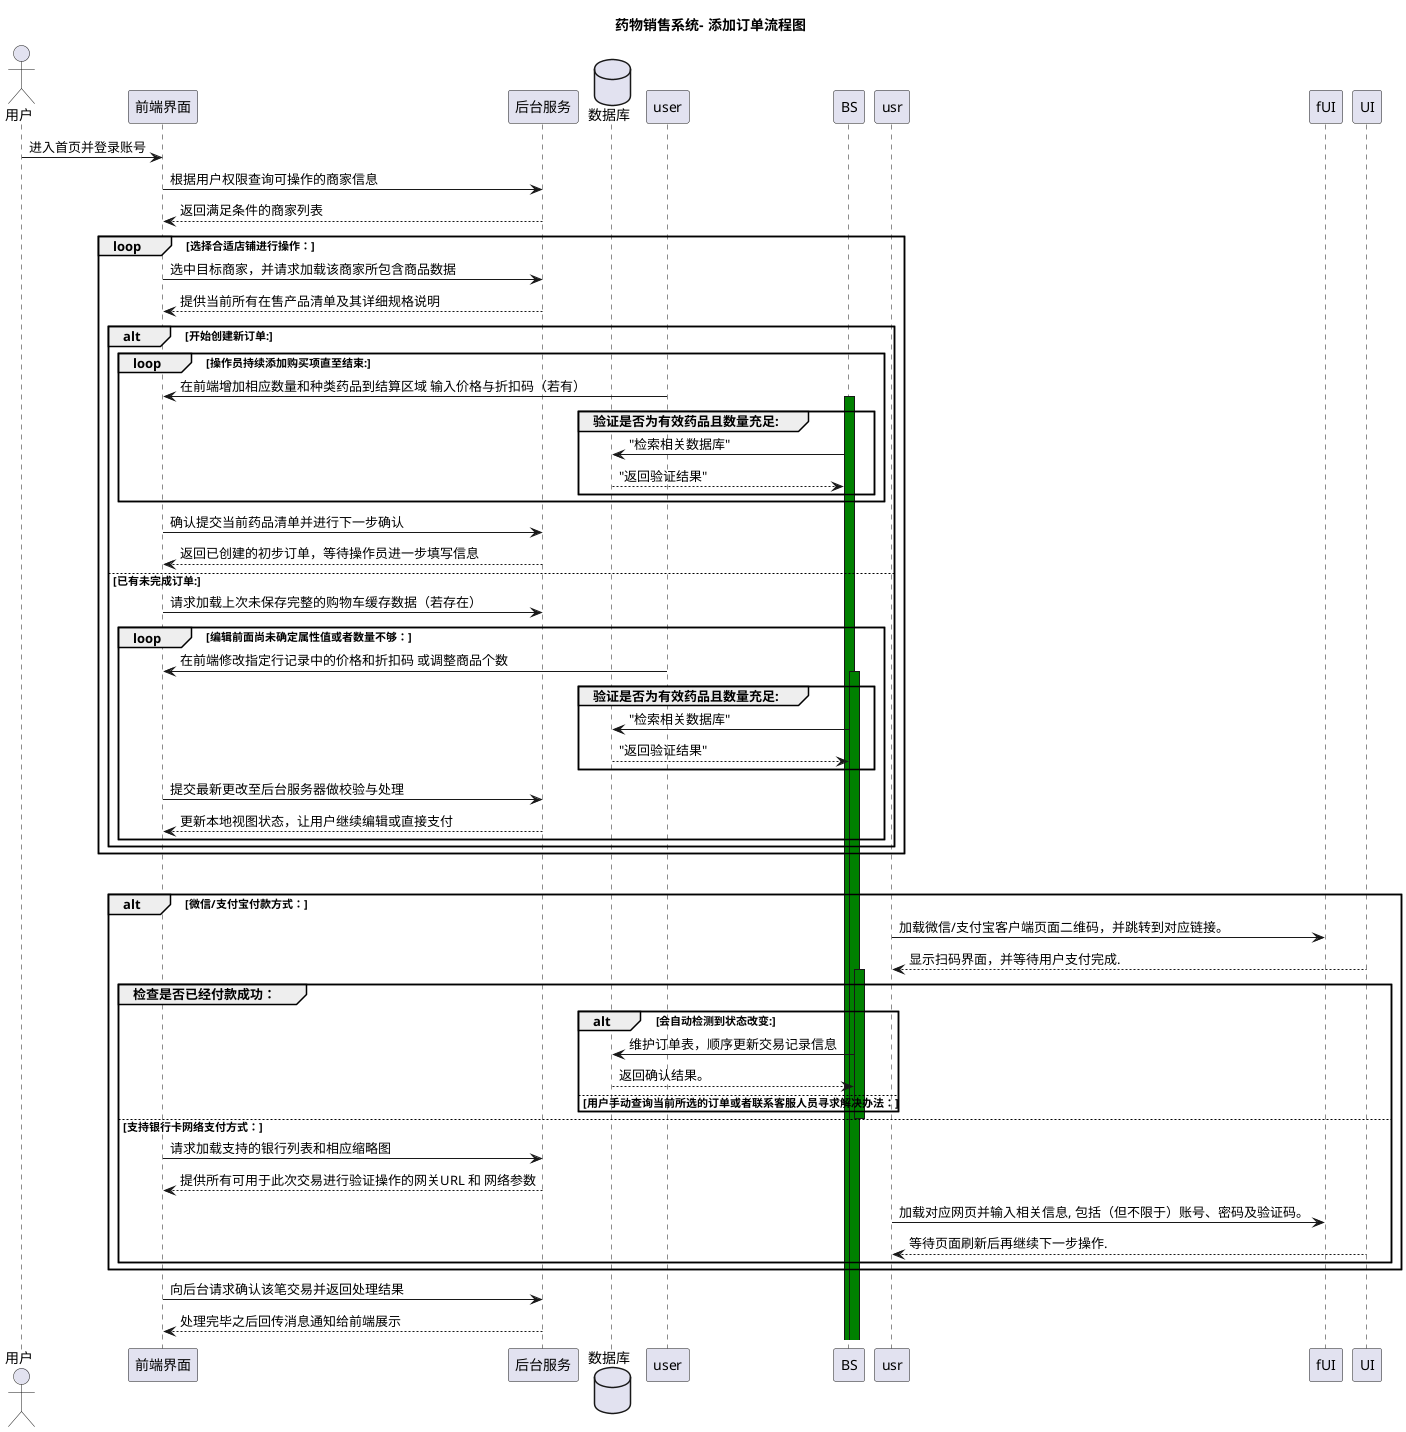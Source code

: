 @startuml

title 药物销售系统- 添加订单流程图

actor 用户 as u
participant 前端界面 as fui
participant 后台服务 as bs
database 数据库 as db

u -> fui : 进入首页并登录账号
fui -> bs : 根据用户权限查询可操作的商家信息
bs --> fui: 返回满足条件的商家列表

loop 选择合适店铺进行操作：
    fui -> bs: 选中目标商家，并请求加载该商家所包含商品数据
    bs --> fui: 提供当前所有在售产品清单及其详细规格说明

    alt 开始创建新订单:
        loop 操作员持续添加购买项直至结束:
            user->fui: 在前端增加相应数量和种类药品到结算区域 输入价格与折扣码（若有）
            activate BS #green
                group 验证是否为有效药品且数量充足:
                    BS->db:"检索相关数据库"
                    db-->BS:"返回验证结果"
                end
        end

        fui -> bs : 确认提交当前药品清单并进行下一步确认
        bs --> fui : 返回已创建的初步订单，等待操作员进一步填写信息
    else 已有未完成订单:
       fui -> bs : 请求加载上次未保存完整的购物车缓存数据（若存在）
       loop 编辑前面尚未确定属性值或者数量不够：
           user->fui: 在前端修改指定行记录中的价格和折扣码 或调整商品个数

           activate BS #green
                group 验证是否为有效药品且数量充足:
                    BS->db:"检索相关数据库"
                    db-->BS:"返回验证结果"
                end
           fui -> bs : 提交最新更改至后台服务器做校验与处理
           bs --> fui : 更新本地视图状态，让用户继续编辑或直接支付
       end
    end

end

loop 选择合适的支付方式:

    alt 微信/支付宝付款方式：
          usr->fUI: 加载微信/支付宝客户端页面二维码，并跳转到对应链接。
          UI-->usr: 显示扫码界面，并等待用户支付完成.
          activate BS #green
            group 检查是否已经付款成功：
                alt 会自动检测到状态改变:
                    BS-> db: 维护订单表，顺序更新交易记录信息
                    db-->BS: 返回确认结果。
                else 用户手动查询当前所选的订单或者联系客服人员寻求解决办法：
                 end
           deactivate BS
        else 支持银行卡网络支付方式：
         fui -> bs : 请求加载支持的银行列表和相应缩略图
         bs --> fui : 提供所有可用于此次交易进行验证操作的网关URL 和 网络参数

        usr->fUI: 加载对应网页并输入相关信息, 包括（但不限于）账号、密码及验证码。
          UI-->usr: 等待页面刷新后再继续下一步操作.

    end

end

fui -> bs : 向后台请求确认该笔交易并返回处理结果
bs --> fui : 处理完毕之后回传消息通知给前端展示

@enduml